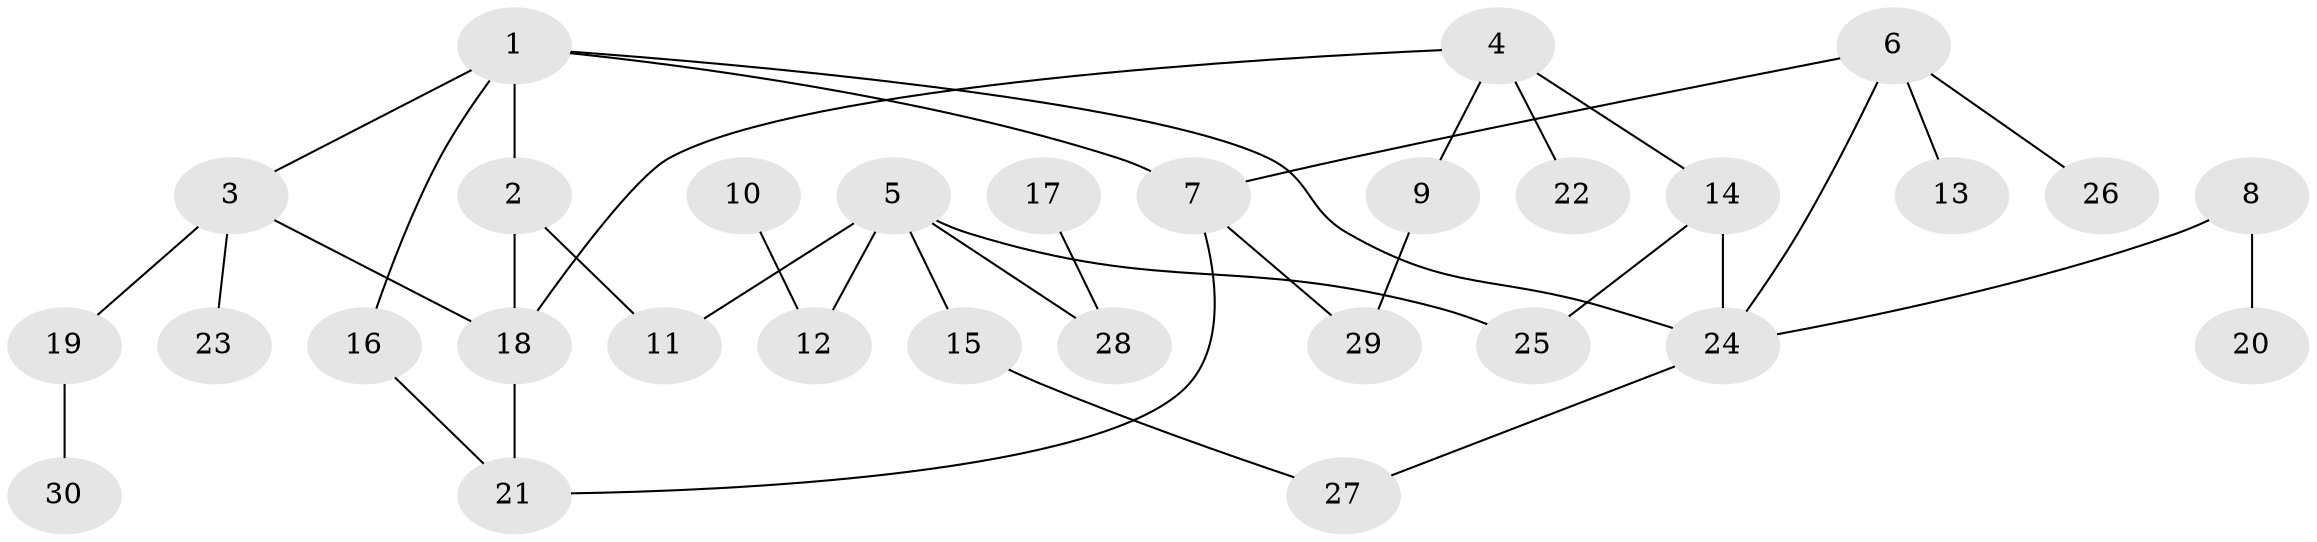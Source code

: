 // original degree distribution, {6: 0.05454545454545454, 4: 0.07272727272727272, 3: 0.2909090909090909, 1: 0.4, 2: 0.18181818181818182}
// Generated by graph-tools (version 1.1) at 2025/01/03/09/25 03:01:00]
// undirected, 30 vertices, 37 edges
graph export_dot {
graph [start="1"]
  node [color=gray90,style=filled];
  1;
  2;
  3;
  4;
  5;
  6;
  7;
  8;
  9;
  10;
  11;
  12;
  13;
  14;
  15;
  16;
  17;
  18;
  19;
  20;
  21;
  22;
  23;
  24;
  25;
  26;
  27;
  28;
  29;
  30;
  1 -- 2 [weight=1.0];
  1 -- 3 [weight=1.0];
  1 -- 7 [weight=1.0];
  1 -- 16 [weight=1.0];
  1 -- 24 [weight=1.0];
  2 -- 11 [weight=1.0];
  2 -- 18 [weight=1.0];
  3 -- 18 [weight=1.0];
  3 -- 19 [weight=1.0];
  3 -- 23 [weight=1.0];
  4 -- 9 [weight=1.0];
  4 -- 14 [weight=1.0];
  4 -- 18 [weight=1.0];
  4 -- 22 [weight=1.0];
  5 -- 11 [weight=1.0];
  5 -- 12 [weight=1.0];
  5 -- 15 [weight=1.0];
  5 -- 25 [weight=1.0];
  5 -- 28 [weight=1.0];
  6 -- 7 [weight=1.0];
  6 -- 13 [weight=1.0];
  6 -- 24 [weight=1.0];
  6 -- 26 [weight=1.0];
  7 -- 21 [weight=1.0];
  7 -- 29 [weight=1.0];
  8 -- 20 [weight=1.0];
  8 -- 24 [weight=1.0];
  9 -- 29 [weight=1.0];
  10 -- 12 [weight=1.0];
  14 -- 24 [weight=1.0];
  14 -- 25 [weight=1.0];
  15 -- 27 [weight=1.0];
  16 -- 21 [weight=1.0];
  17 -- 28 [weight=1.0];
  18 -- 21 [weight=1.0];
  19 -- 30 [weight=1.0];
  24 -- 27 [weight=1.0];
}
